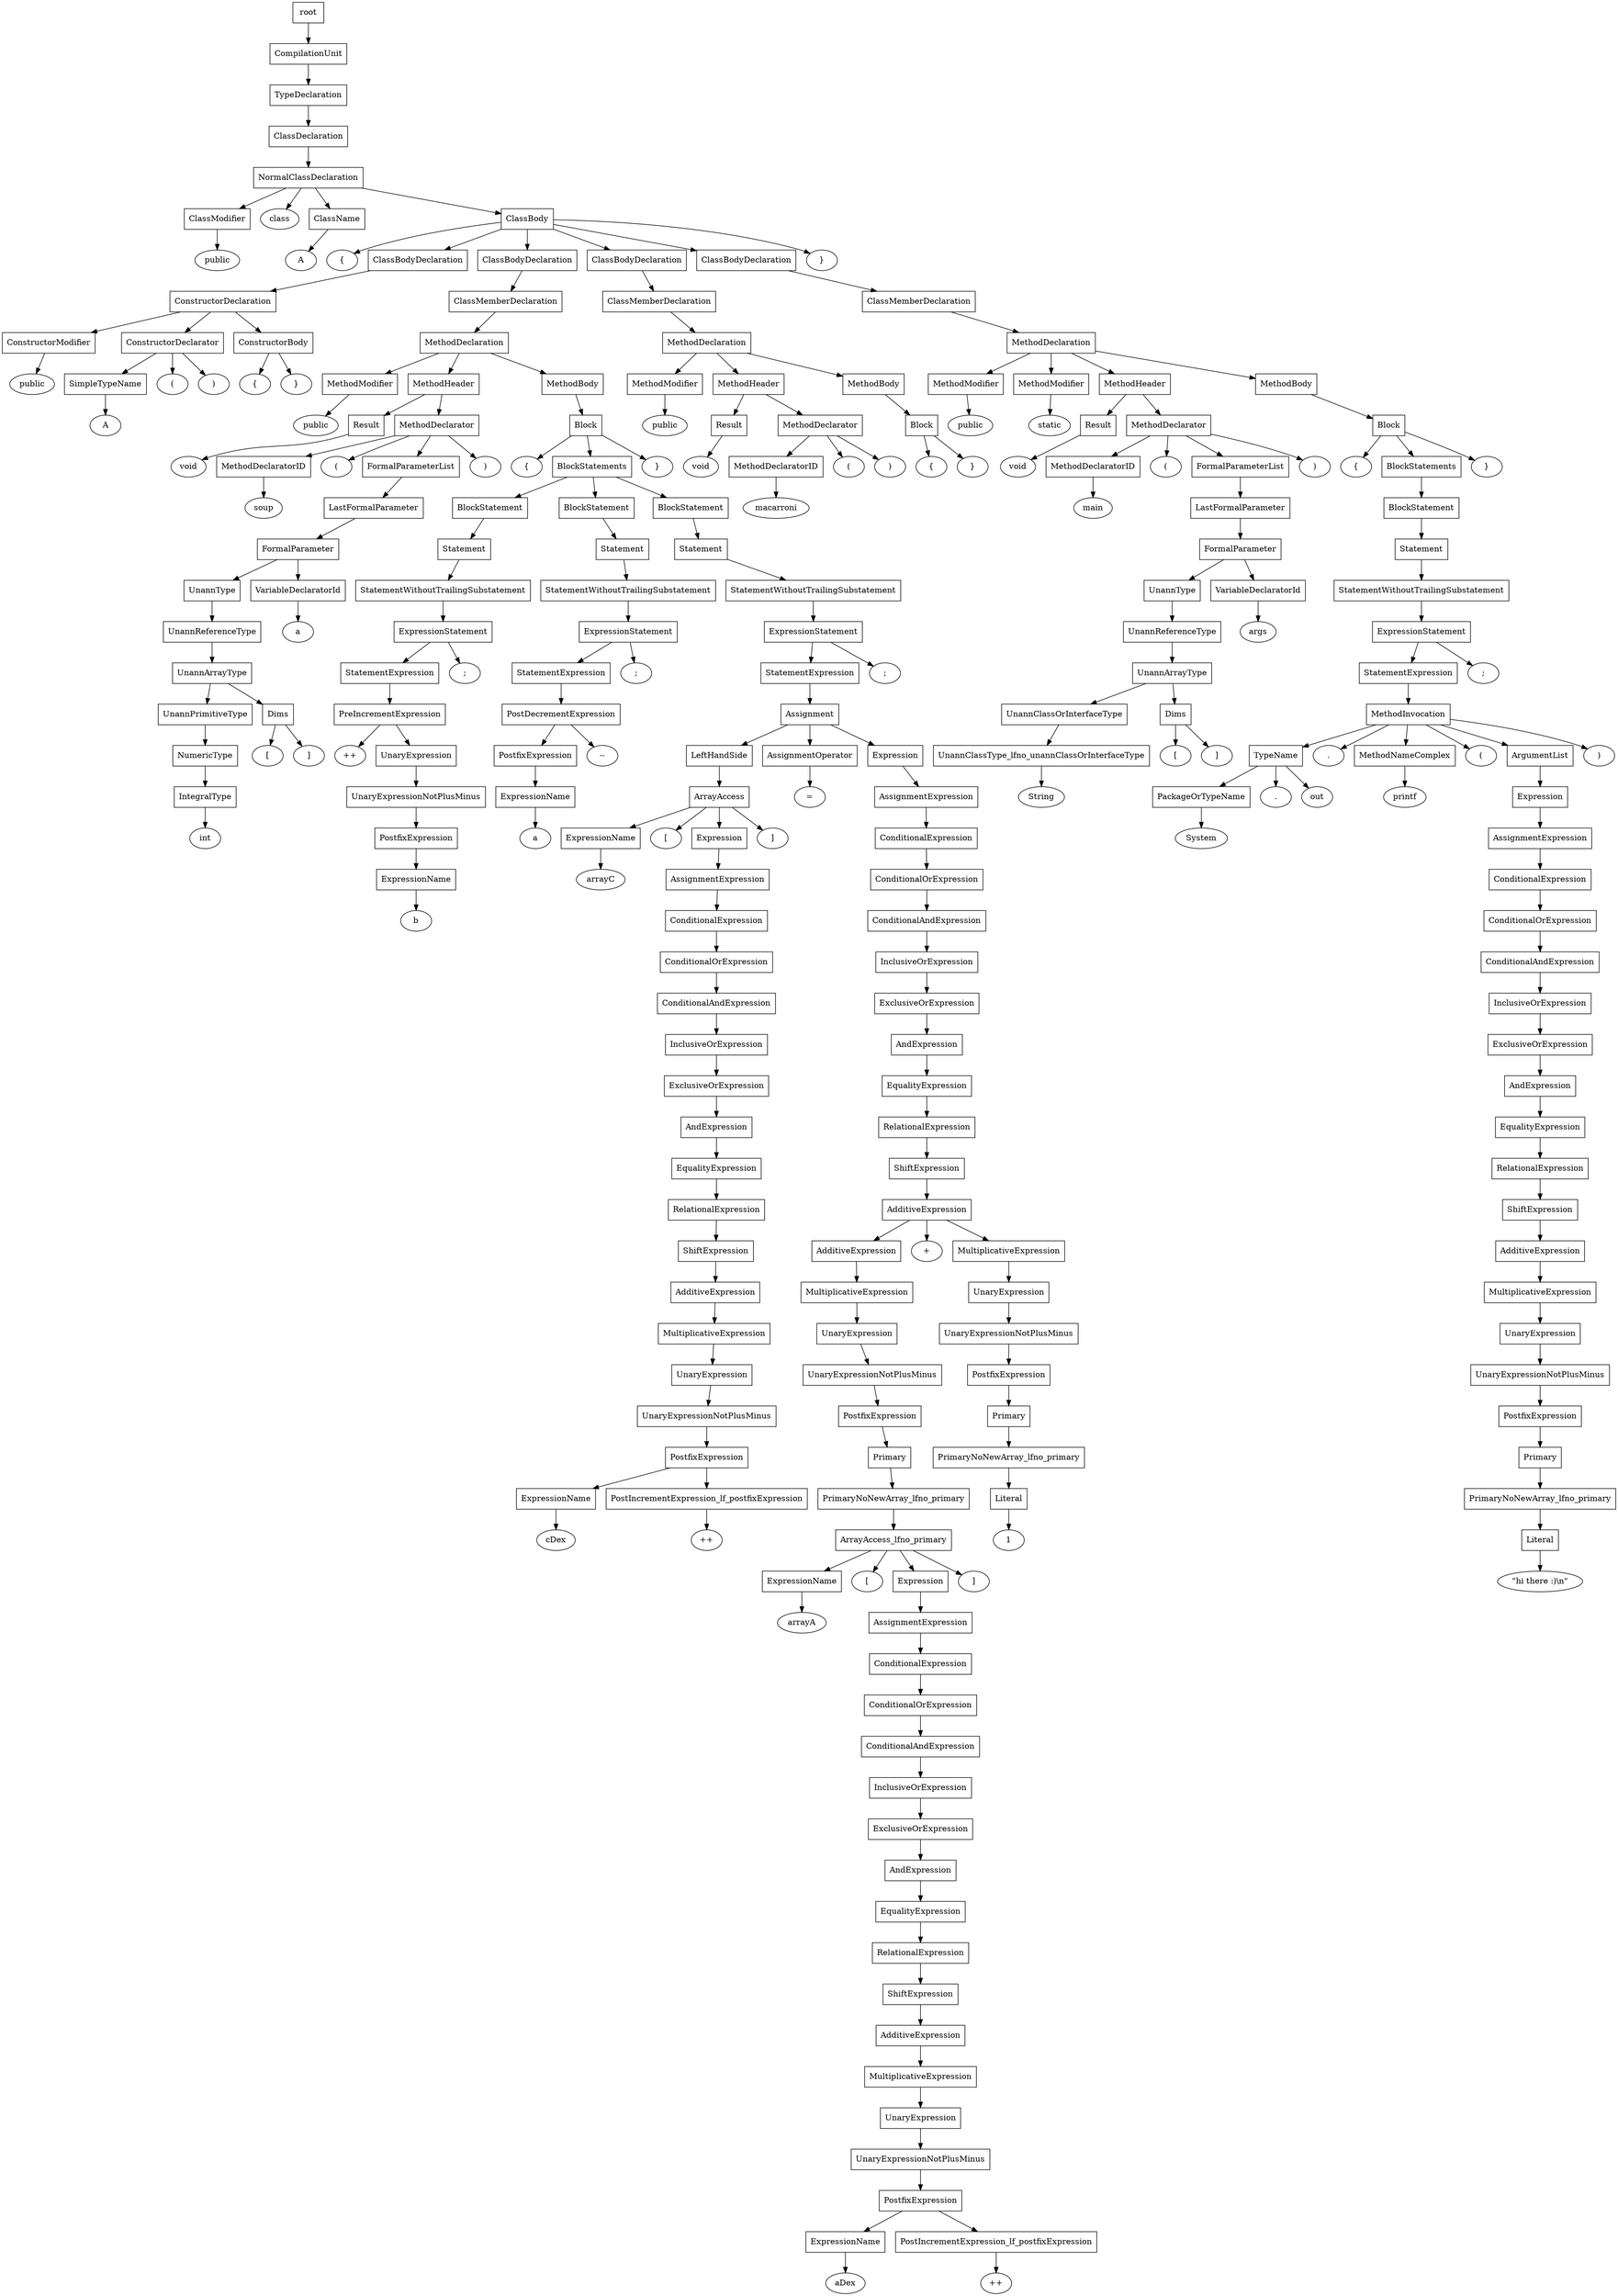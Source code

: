 digraph G {
	splines="TRUE";
	n_0 [label="root", shape="rectangle"]
	n_0 -> n_1
	n_1 [label="CompilationUnit", shape="rectangle"]
	n_1 -> n_2
	n_2 [label="TypeDeclaration", shape="rectangle"]
	n_2 -> n_3
	n_3 [label="ClassDeclaration", shape="rectangle"]
	n_3 -> n_4
	n_4 [label="NormalClassDeclaration", shape="rectangle"]
	n_4 -> n_5
	n_5 [label="ClassModifier", shape="rectangle"]
	n_5 -> n_9
	n_9 [label="public", shape="ellipse"]
	n_4 -> n_6
	n_6 [label="class", shape="ellipse"]
	n_4 -> n_7
	n_7 [label="ClassName", shape="rectangle"]
	n_7 -> n_10
	n_10 [label="A", shape="ellipse"]
	n_4 -> n_8
	n_8 [label="ClassBody", shape="rectangle"]
	n_8 -> n_11
	n_11 [label="{", shape="ellipse"]
	n_8 -> n_12
	n_12 [label="ClassBodyDeclaration", shape="rectangle"]
	n_12 -> n_17
	n_17 [label="ConstructorDeclaration", shape="rectangle"]
	n_17 -> n_21
	n_21 [label="ConstructorModifier", shape="rectangle"]
	n_21 -> n_27
	n_27 [label="public", shape="ellipse"]
	n_17 -> n_22
	n_22 [label="ConstructorDeclarator", shape="rectangle"]
	n_22 -> n_28
	n_28 [label="SimpleTypeName", shape="rectangle"]
	n_28 -> n_43
	n_43 [label="A", shape="ellipse"]
	n_22 -> n_29
	n_29 [label="(", shape="ellipse"]
	n_22 -> n_30
	n_30 [label=")", shape="ellipse"]
	n_17 -> n_23
	n_23 [label="ConstructorBody", shape="rectangle"]
	n_23 -> n_31
	n_31 [label="{", shape="ellipse"]
	n_23 -> n_32
	n_32 [label="}", shape="ellipse"]
	n_8 -> n_13
	n_13 [label="ClassBodyDeclaration", shape="rectangle"]
	n_13 -> n_18
	n_18 [label="ClassMemberDeclaration", shape="rectangle"]
	n_18 -> n_24
	n_24 [label="MethodDeclaration", shape="rectangle"]
	n_24 -> n_33
	n_33 [label="MethodModifier", shape="rectangle"]
	n_33 -> n_44
	n_44 [label="public", shape="ellipse"]
	n_24 -> n_34
	n_34 [label="MethodHeader", shape="rectangle"]
	n_34 -> n_45
	n_45 [label="Result", shape="rectangle"]
	n_45 -> n_57
	n_57 [label="void", shape="ellipse"]
	n_34 -> n_46
	n_46 [label="MethodDeclarator", shape="rectangle"]
	n_46 -> n_58
	n_58 [label="MethodDeclaratorID", shape="rectangle"]
	n_58 -> n_79
	n_79 [label="soup", shape="ellipse"]
	n_46 -> n_59
	n_59 [label="(", shape="ellipse"]
	n_46 -> n_60
	n_60 [label="FormalParameterList", shape="rectangle"]
	n_60 -> n_80
	n_80 [label="LastFormalParameter", shape="rectangle"]
	n_80 -> n_88
	n_88 [label="FormalParameter", shape="rectangle"]
	n_88 -> n_94
	n_94 [label="UnannType", shape="rectangle"]
	n_94 -> n_102
	n_102 [label="UnannReferenceType", shape="rectangle"]
	n_102 -> n_110
	n_110 [label="UnannArrayType", shape="rectangle"]
	n_110 -> n_120
	n_120 [label="UnannPrimitiveType", shape="rectangle"]
	n_120 -> n_128
	n_128 [label="NumericType", shape="rectangle"]
	n_128 -> n_147
	n_147 [label="IntegralType", shape="rectangle"]
	n_147 -> n_159
	n_159 [label="int", shape="ellipse"]
	n_110 -> n_121
	n_121 [label="Dims", shape="rectangle"]
	n_121 -> n_129
	n_129 [label="[", shape="ellipse"]
	n_121 -> n_130
	n_130 [label="]", shape="ellipse"]
	n_88 -> n_95
	n_95 [label="VariableDeclaratorId", shape="rectangle"]
	n_95 -> n_103
	n_103 [label="a", shape="ellipse"]
	n_46 -> n_61
	n_61 [label=")", shape="ellipse"]
	n_24 -> n_35
	n_35 [label="MethodBody", shape="rectangle"]
	n_35 -> n_47
	n_47 [label="Block", shape="rectangle"]
	n_47 -> n_62
	n_62 [label="{", shape="ellipse"]
	n_47 -> n_63
	n_63 [label="BlockStatements", shape="rectangle"]
	n_63 -> n_81
	n_81 [label="BlockStatement", shape="rectangle"]
	n_81 -> n_89
	n_89 [label="Statement", shape="rectangle"]
	n_89 -> n_96
	n_96 [label="StatementWithoutTrailingSubstatement", shape="rectangle"]
	n_96 -> n_104
	n_104 [label="ExpressionStatement", shape="rectangle"]
	n_104 -> n_111
	n_111 [label="StatementExpression", shape="rectangle"]
	n_111 -> n_122
	n_122 [label="PreIncrementExpression", shape="rectangle"]
	n_122 -> n_131
	n_131 [label="++", shape="ellipse"]
	n_122 -> n_132
	n_132 [label="UnaryExpression", shape="rectangle"]
	n_132 -> n_148
	n_148 [label="UnaryExpressionNotPlusMinus", shape="rectangle"]
	n_148 -> n_160
	n_160 [label="PostfixExpression", shape="rectangle"]
	n_160 -> n_169
	n_169 [label="ExpressionName", shape="rectangle"]
	n_169 -> n_174
	n_174 [label="b", shape="ellipse"]
	n_104 -> n_112
	n_112 [label=";", shape="ellipse"]
	n_63 -> n_82
	n_82 [label="BlockStatement", shape="rectangle"]
	n_82 -> n_90
	n_90 [label="Statement", shape="rectangle"]
	n_90 -> n_97
	n_97 [label="StatementWithoutTrailingSubstatement", shape="rectangle"]
	n_97 -> n_105
	n_105 [label="ExpressionStatement", shape="rectangle"]
	n_105 -> n_113
	n_113 [label="StatementExpression", shape="rectangle"]
	n_113 -> n_123
	n_123 [label="PostDecrementExpression", shape="rectangle"]
	n_123 -> n_133
	n_133 [label="PostfixExpression", shape="rectangle"]
	n_133 -> n_149
	n_149 [label="ExpressionName", shape="rectangle"]
	n_149 -> n_161
	n_161 [label="a", shape="ellipse"]
	n_123 -> n_134
	n_134 [label="--", shape="ellipse"]
	n_105 -> n_114
	n_114 [label=";", shape="ellipse"]
	n_63 -> n_83
	n_83 [label="BlockStatement", shape="rectangle"]
	n_83 -> n_91
	n_91 [label="Statement", shape="rectangle"]
	n_91 -> n_98
	n_98 [label="StatementWithoutTrailingSubstatement", shape="rectangle"]
	n_98 -> n_106
	n_106 [label="ExpressionStatement", shape="rectangle"]
	n_106 -> n_115
	n_115 [label="StatementExpression", shape="rectangle"]
	n_115 -> n_124
	n_124 [label="Assignment", shape="rectangle"]
	n_124 -> n_135
	n_135 [label="LeftHandSide", shape="rectangle"]
	n_135 -> n_150
	n_150 [label="ArrayAccess", shape="rectangle"]
	n_150 -> n_162
	n_162 [label="ExpressionName", shape="rectangle"]
	n_162 -> n_170
	n_170 [label="arrayC", shape="ellipse"]
	n_150 -> n_163
	n_163 [label="[", shape="ellipse"]
	n_150 -> n_164
	n_164 [label="Expression", shape="rectangle"]
	n_164 -> n_171
	n_171 [label="AssignmentExpression", shape="rectangle"]
	n_171 -> n_175
	n_175 [label="ConditionalExpression", shape="rectangle"]
	n_175 -> n_178
	n_178 [label="ConditionalOrExpression", shape="rectangle"]
	n_178 -> n_181
	n_181 [label="ConditionalAndExpression", shape="rectangle"]
	n_181 -> n_184
	n_184 [label="InclusiveOrExpression", shape="rectangle"]
	n_184 -> n_187
	n_187 [label="ExclusiveOrExpression", shape="rectangle"]
	n_187 -> n_190
	n_190 [label="AndExpression", shape="rectangle"]
	n_190 -> n_193
	n_193 [label="EqualityExpression", shape="rectangle"]
	n_193 -> n_196
	n_196 [label="RelationalExpression", shape="rectangle"]
	n_196 -> n_199
	n_199 [label="ShiftExpression", shape="rectangle"]
	n_199 -> n_204
	n_204 [label="AdditiveExpression", shape="rectangle"]
	n_204 -> n_208
	n_208 [label="MultiplicativeExpression", shape="rectangle"]
	n_208 -> n_212
	n_212 [label="UnaryExpression", shape="rectangle"]
	n_212 -> n_216
	n_216 [label="UnaryExpressionNotPlusMinus", shape="rectangle"]
	n_216 -> n_220
	n_220 [label="PostfixExpression", shape="rectangle"]
	n_220 -> n_224
	n_224 [label="ExpressionName", shape="rectangle"]
	n_224 -> n_229
	n_229 [label="cDex", shape="ellipse"]
	n_220 -> n_225
	n_225 [label="PostIncrementExpression_lf_postfixExpression", shape="rectangle"]
	n_225 -> n_230
	n_230 [label="++", shape="ellipse"]
	n_150 -> n_165
	n_165 [label="]", shape="ellipse"]
	n_124 -> n_136
	n_136 [label="AssignmentOperator", shape="rectangle"]
	n_136 -> n_151
	n_151 [label="=", shape="ellipse"]
	n_124 -> n_137
	n_137 [label="Expression", shape="rectangle"]
	n_137 -> n_152
	n_152 [label="AssignmentExpression", shape="rectangle"]
	n_152 -> n_166
	n_166 [label="ConditionalExpression", shape="rectangle"]
	n_166 -> n_172
	n_172 [label="ConditionalOrExpression", shape="rectangle"]
	n_172 -> n_176
	n_176 [label="ConditionalAndExpression", shape="rectangle"]
	n_176 -> n_179
	n_179 [label="InclusiveOrExpression", shape="rectangle"]
	n_179 -> n_182
	n_182 [label="ExclusiveOrExpression", shape="rectangle"]
	n_182 -> n_185
	n_185 [label="AndExpression", shape="rectangle"]
	n_185 -> n_188
	n_188 [label="EqualityExpression", shape="rectangle"]
	n_188 -> n_191
	n_191 [label="RelationalExpression", shape="rectangle"]
	n_191 -> n_194
	n_194 [label="ShiftExpression", shape="rectangle"]
	n_194 -> n_197
	n_197 [label="AdditiveExpression", shape="rectangle"]
	n_197 -> n_200
	n_200 [label="AdditiveExpression", shape="rectangle"]
	n_200 -> n_205
	n_205 [label="MultiplicativeExpression", shape="rectangle"]
	n_205 -> n_209
	n_209 [label="UnaryExpression", shape="rectangle"]
	n_209 -> n_213
	n_213 [label="UnaryExpressionNotPlusMinus", shape="rectangle"]
	n_213 -> n_217
	n_217 [label="PostfixExpression", shape="rectangle"]
	n_217 -> n_221
	n_221 [label="Primary", shape="rectangle"]
	n_221 -> n_226
	n_226 [label="PrimaryNoNewArray_lfno_primary", shape="rectangle"]
	n_226 -> n_231
	n_231 [label="ArrayAccess_lfno_primary", shape="rectangle"]
	n_231 -> n_234
	n_234 [label="ExpressionName", shape="rectangle"]
	n_234 -> n_239
	n_239 [label="arrayA", shape="ellipse"]
	n_231 -> n_235
	n_235 [label="[", shape="ellipse"]
	n_231 -> n_236
	n_236 [label="Expression", shape="rectangle"]
	n_236 -> n_240
	n_240 [label="AssignmentExpression", shape="rectangle"]
	n_240 -> n_241
	n_241 [label="ConditionalExpression", shape="rectangle"]
	n_241 -> n_242
	n_242 [label="ConditionalOrExpression", shape="rectangle"]
	n_242 -> n_243
	n_243 [label="ConditionalAndExpression", shape="rectangle"]
	n_243 -> n_244
	n_244 [label="InclusiveOrExpression", shape="rectangle"]
	n_244 -> n_245
	n_245 [label="ExclusiveOrExpression", shape="rectangle"]
	n_245 -> n_246
	n_246 [label="AndExpression", shape="rectangle"]
	n_246 -> n_247
	n_247 [label="EqualityExpression", shape="rectangle"]
	n_247 -> n_248
	n_248 [label="RelationalExpression", shape="rectangle"]
	n_248 -> n_249
	n_249 [label="ShiftExpression", shape="rectangle"]
	n_249 -> n_250
	n_250 [label="AdditiveExpression", shape="rectangle"]
	n_250 -> n_251
	n_251 [label="MultiplicativeExpression", shape="rectangle"]
	n_251 -> n_252
	n_252 [label="UnaryExpression", shape="rectangle"]
	n_252 -> n_253
	n_253 [label="UnaryExpressionNotPlusMinus", shape="rectangle"]
	n_253 -> n_254
	n_254 [label="PostfixExpression", shape="rectangle"]
	n_254 -> n_255
	n_255 [label="ExpressionName", shape="rectangle"]
	n_255 -> n_257
	n_257 [label="aDex", shape="ellipse"]
	n_254 -> n_256
	n_256 [label="PostIncrementExpression_lf_postfixExpression", shape="rectangle"]
	n_256 -> n_258
	n_258 [label="++", shape="ellipse"]
	n_231 -> n_237
	n_237 [label="]", shape="ellipse"]
	n_197 -> n_201
	n_201 [label="+", shape="ellipse"]
	n_197 -> n_202
	n_202 [label="MultiplicativeExpression", shape="rectangle"]
	n_202 -> n_206
	n_206 [label="UnaryExpression", shape="rectangle"]
	n_206 -> n_210
	n_210 [label="UnaryExpressionNotPlusMinus", shape="rectangle"]
	n_210 -> n_214
	n_214 [label="PostfixExpression", shape="rectangle"]
	n_214 -> n_218
	n_218 [label="Primary", shape="rectangle"]
	n_218 -> n_222
	n_222 [label="PrimaryNoNewArray_lfno_primary", shape="rectangle"]
	n_222 -> n_227
	n_227 [label="Literal", shape="rectangle"]
	n_227 -> n_232
	n_232 [label="1", shape="ellipse"]
	n_106 -> n_116
	n_116 [label=";", shape="ellipse"]
	n_47 -> n_64
	n_64 [label="}", shape="ellipse"]
	n_8 -> n_14
	n_14 [label="ClassBodyDeclaration", shape="rectangle"]
	n_14 -> n_19
	n_19 [label="ClassMemberDeclaration", shape="rectangle"]
	n_19 -> n_25
	n_25 [label="MethodDeclaration", shape="rectangle"]
	n_25 -> n_36
	n_36 [label="MethodModifier", shape="rectangle"]
	n_36 -> n_48
	n_48 [label="public", shape="ellipse"]
	n_25 -> n_37
	n_37 [label="MethodHeader", shape="rectangle"]
	n_37 -> n_49
	n_49 [label="Result", shape="rectangle"]
	n_49 -> n_65
	n_65 [label="void", shape="ellipse"]
	n_37 -> n_50
	n_50 [label="MethodDeclarator", shape="rectangle"]
	n_50 -> n_66
	n_66 [label="MethodDeclaratorID", shape="rectangle"]
	n_66 -> n_84
	n_84 [label="macarroni", shape="ellipse"]
	n_50 -> n_67
	n_67 [label="(", shape="ellipse"]
	n_50 -> n_68
	n_68 [label=")", shape="ellipse"]
	n_25 -> n_38
	n_38 [label="MethodBody", shape="rectangle"]
	n_38 -> n_51
	n_51 [label="Block", shape="rectangle"]
	n_51 -> n_69
	n_69 [label="{", shape="ellipse"]
	n_51 -> n_70
	n_70 [label="}", shape="ellipse"]
	n_8 -> n_15
	n_15 [label="ClassBodyDeclaration", shape="rectangle"]
	n_15 -> n_20
	n_20 [label="ClassMemberDeclaration", shape="rectangle"]
	n_20 -> n_26
	n_26 [label="MethodDeclaration", shape="rectangle"]
	n_26 -> n_39
	n_39 [label="MethodModifier", shape="rectangle"]
	n_39 -> n_52
	n_52 [label="public", shape="ellipse"]
	n_26 -> n_40
	n_40 [label="MethodModifier", shape="rectangle"]
	n_40 -> n_53
	n_53 [label="static", shape="ellipse"]
	n_26 -> n_41
	n_41 [label="MethodHeader", shape="rectangle"]
	n_41 -> n_54
	n_54 [label="Result", shape="rectangle"]
	n_54 -> n_71
	n_71 [label="void", shape="ellipse"]
	n_41 -> n_55
	n_55 [label="MethodDeclarator", shape="rectangle"]
	n_55 -> n_72
	n_72 [label="MethodDeclaratorID", shape="rectangle"]
	n_72 -> n_85
	n_85 [label="main", shape="ellipse"]
	n_55 -> n_73
	n_73 [label="(", shape="ellipse"]
	n_55 -> n_74
	n_74 [label="FormalParameterList", shape="rectangle"]
	n_74 -> n_86
	n_86 [label="LastFormalParameter", shape="rectangle"]
	n_86 -> n_92
	n_92 [label="FormalParameter", shape="rectangle"]
	n_92 -> n_99
	n_99 [label="UnannType", shape="rectangle"]
	n_99 -> n_107
	n_107 [label="UnannReferenceType", shape="rectangle"]
	n_107 -> n_117
	n_117 [label="UnannArrayType", shape="rectangle"]
	n_117 -> n_125
	n_125 [label="UnannClassOrInterfaceType", shape="rectangle"]
	n_125 -> n_138
	n_138 [label="UnannClassType_lfno_unannClassOrInterfaceType", shape="rectangle"]
	n_138 -> n_153
	n_153 [label="String", shape="ellipse"]
	n_117 -> n_126
	n_126 [label="Dims", shape="rectangle"]
	n_126 -> n_139
	n_139 [label="[", shape="ellipse"]
	n_126 -> n_140
	n_140 [label="]", shape="ellipse"]
	n_92 -> n_100
	n_100 [label="VariableDeclaratorId", shape="rectangle"]
	n_100 -> n_108
	n_108 [label="args", shape="ellipse"]
	n_55 -> n_75
	n_75 [label=")", shape="ellipse"]
	n_26 -> n_42
	n_42 [label="MethodBody", shape="rectangle"]
	n_42 -> n_56
	n_56 [label="Block", shape="rectangle"]
	n_56 -> n_76
	n_76 [label="{", shape="ellipse"]
	n_56 -> n_77
	n_77 [label="BlockStatements", shape="rectangle"]
	n_77 -> n_87
	n_87 [label="BlockStatement", shape="rectangle"]
	n_87 -> n_93
	n_93 [label="Statement", shape="rectangle"]
	n_93 -> n_101
	n_101 [label="StatementWithoutTrailingSubstatement", shape="rectangle"]
	n_101 -> n_109
	n_109 [label="ExpressionStatement", shape="rectangle"]
	n_109 -> n_118
	n_118 [label="StatementExpression", shape="rectangle"]
	n_118 -> n_127
	n_127 [label="MethodInvocation", shape="rectangle"]
	n_127 -> n_141
	n_141 [label="TypeName", shape="rectangle"]
	n_141 -> n_154
	n_154 [label="PackageOrTypeName", shape="rectangle"]
	n_154 -> n_167
	n_167 [label="System", shape="ellipse"]
	n_141 -> n_155
	n_155 [label=".", shape="ellipse"]
	n_141 -> n_156
	n_156 [label="out", shape="ellipse"]
	n_127 -> n_142
	n_142 [label=".", shape="ellipse"]
	n_127 -> n_143
	n_143 [label="MethodNameComplex", shape="rectangle"]
	n_143 -> n_157
	n_157 [label="printf", shape="ellipse"]
	n_127 -> n_144
	n_144 [label="(", shape="ellipse"]
	n_127 -> n_145
	n_145 [label="ArgumentList", shape="rectangle"]
	n_145 -> n_158
	n_158 [label="Expression", shape="rectangle"]
	n_158 -> n_168
	n_168 [label="AssignmentExpression", shape="rectangle"]
	n_168 -> n_173
	n_173 [label="ConditionalExpression", shape="rectangle"]
	n_173 -> n_177
	n_177 [label="ConditionalOrExpression", shape="rectangle"]
	n_177 -> n_180
	n_180 [label="ConditionalAndExpression", shape="rectangle"]
	n_180 -> n_183
	n_183 [label="InclusiveOrExpression", shape="rectangle"]
	n_183 -> n_186
	n_186 [label="ExclusiveOrExpression", shape="rectangle"]
	n_186 -> n_189
	n_189 [label="AndExpression", shape="rectangle"]
	n_189 -> n_192
	n_192 [label="EqualityExpression", shape="rectangle"]
	n_192 -> n_195
	n_195 [label="RelationalExpression", shape="rectangle"]
	n_195 -> n_198
	n_198 [label="ShiftExpression", shape="rectangle"]
	n_198 -> n_203
	n_203 [label="AdditiveExpression", shape="rectangle"]
	n_203 -> n_207
	n_207 [label="MultiplicativeExpression", shape="rectangle"]
	n_207 -> n_211
	n_211 [label="UnaryExpression", shape="rectangle"]
	n_211 -> n_215
	n_215 [label="UnaryExpressionNotPlusMinus", shape="rectangle"]
	n_215 -> n_219
	n_219 [label="PostfixExpression", shape="rectangle"]
	n_219 -> n_223
	n_223 [label="Primary", shape="rectangle"]
	n_223 -> n_228
	n_228 [label="PrimaryNoNewArray_lfno_primary", shape="rectangle"]
	n_228 -> n_233
	n_233 [label="Literal", shape="rectangle"]
	n_233 -> n_238
	n_238 [label="\"hi there :)\\n\"", shape="ellipse"]
	n_127 -> n_146
	n_146 [label=")", shape="ellipse"]
	n_109 -> n_119
	n_119 [label=";", shape="ellipse"]
	n_56 -> n_78
	n_78 [label="}", shape="ellipse"]
	n_8 -> n_16
	n_16 [label="}", shape="ellipse"]
}